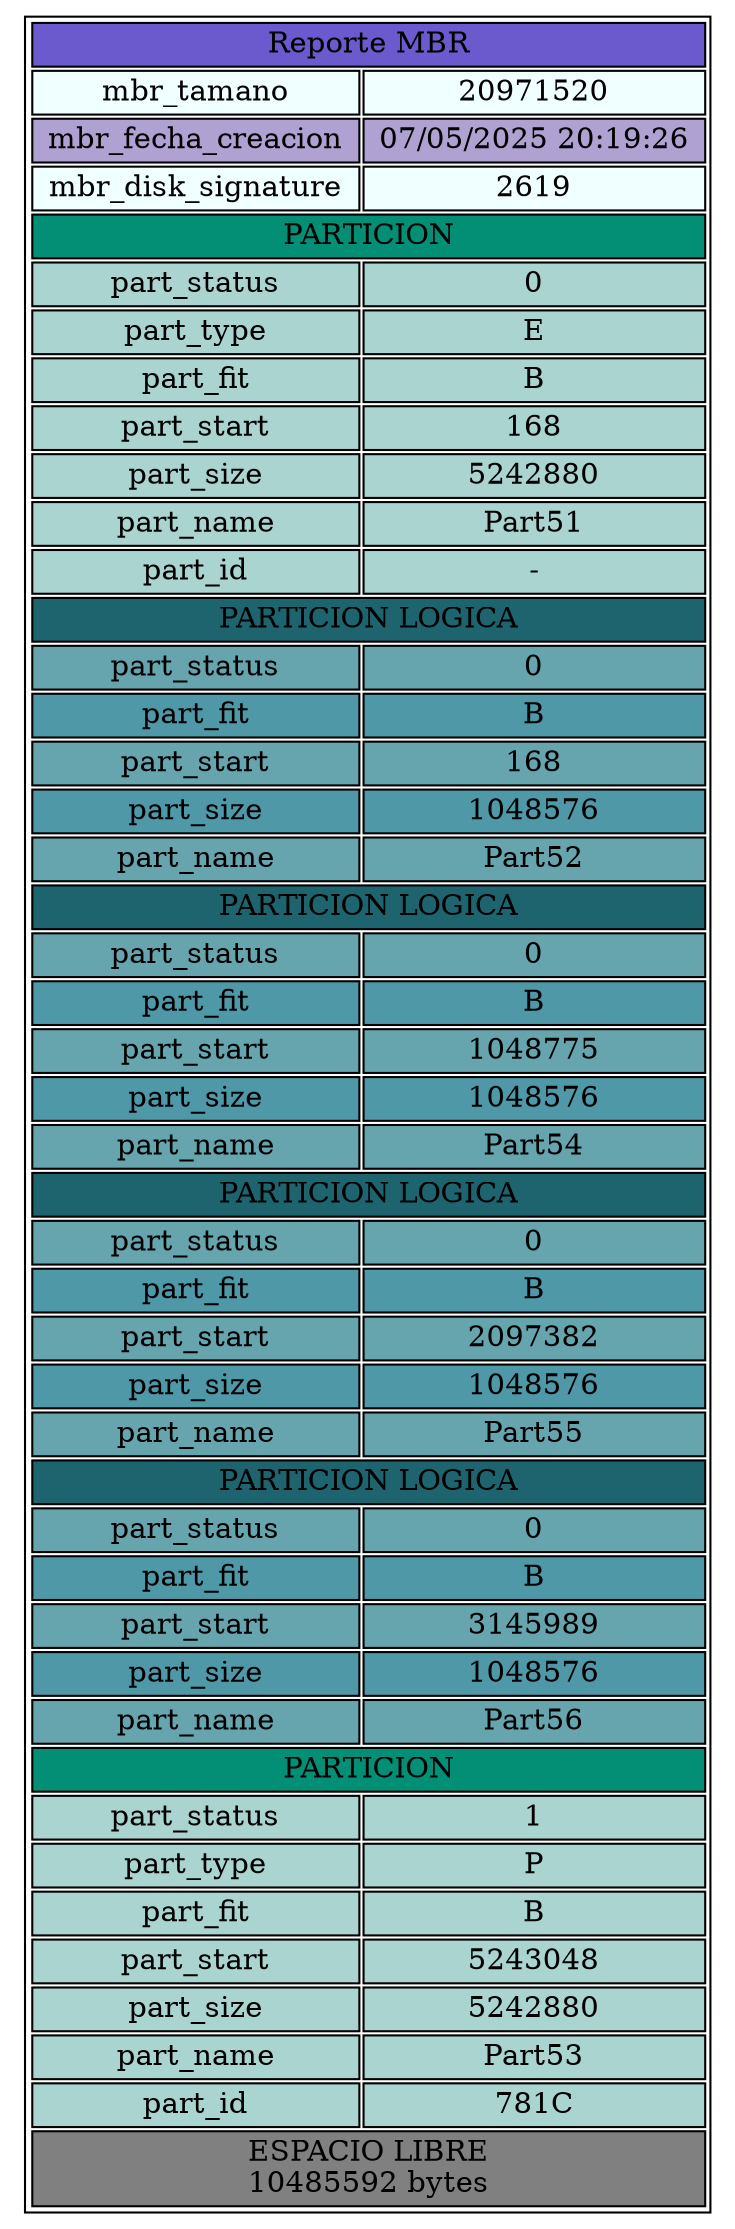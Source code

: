 digraph { 
node [ shape=none ] 
TablaReportNodo [ label = < <table border="1"> 
 <tr>
  <td bgcolor='SlateBlue' COLSPAN="2"> Reporte MBR </td> 
 </tr> 
 <tr>
  <td bgcolor='Azure'> mbr_tamano </td> 
  <td bgcolor='Azure'> 20971520 </td> 
 </tr> 
 <tr>
  <td bgcolor='#AFA1D1'> mbr_fecha_creacion </td> 
  <td bgcolor='#AFA1D1'> 07/05/2025 20:19:26 </td> 
 </tr> 
 <tr>
  <td bgcolor='Azure'> mbr_disk_signature </td> 
  <td bgcolor='Azure'> 2619 </td> 
 </tr>  
 <tr>
 <td bgcolor='#028f76' COLSPAN="2"> PARTICION </td> 
 </tr> 
 <tr>
 <td bgcolor='#aad4cf'> part_status </td> 
 <td bgcolor='#aad4cf'> 0 </td> 
 </tr> 
 <tr>
 <td bgcolor='#aad4cf'> part_type </td> 
 <td bgcolor='#aad4cf'> E </td> 
 </tr> 
 <tr>
 <td bgcolor='#aad4cf'> part_fit </td> 
 <td bgcolor='#aad4cf'> B </td> 
 </tr> 
 <tr>
 <td bgcolor='#aad4cf'> part_start </td> 
 <td bgcolor='#aad4cf'> 168 </td> 
 </tr> 
 <tr>
 <td bgcolor='#aad4cf'> part_size </td> 
 <td bgcolor='#aad4cf'> 5242880 </td> 
 </tr> 
 <tr>
 <td bgcolor='#aad4cf'> part_name </td> 
 <td bgcolor='#aad4cf'> Part51 </td> 
 </tr> 
 <tr>
 <td bgcolor='#aad4cf'> part_id </td> 
 <td bgcolor='#aad4cf'> - </td> 
 </tr> 
 <tr>
 <td bgcolor='#1e646e' COLSPAN="2"> PARTICION LOGICA </td> 
 </tr> 
 <tr>
 <td bgcolor='#66a5ad'> part_status </td> 
 <td bgcolor='#66a5ad'> 0 </td> 
 </tr> 
 <tr>
 <td bgcolor='#4f98a8'> part_fit </td> 
 <td bgcolor='#4f98a8'> B </td> 
 </tr> 
 <tr>
 <td bgcolor='#66a5ad'> part_start </td> 
 <td bgcolor='#66a5ad'> 168 </td> 
 </tr> 
 <tr>
 <td bgcolor='#4f98a8'> part_size </td> 
 <td bgcolor='#4f98a8'> 1048576 </td> 
 </tr> 
 <tr>
 <td bgcolor='#66a5ad'> part_name </td> 
 <td bgcolor='#66a5ad'> Part52 </td> 
 </tr> 
 <tr>
 <td bgcolor='#1e646e' COLSPAN="2"> PARTICION LOGICA </td> 
 </tr> 
 <tr>
 <td bgcolor='#66a5ad'> part_status </td> 
 <td bgcolor='#66a5ad'> 0 </td> 
 </tr> 
 <tr>
 <td bgcolor='#4f98a8'> part_fit </td> 
 <td bgcolor='#4f98a8'> B </td> 
 </tr> 
 <tr>
 <td bgcolor='#66a5ad'> part_start </td> 
 <td bgcolor='#66a5ad'> 1048775 </td> 
 </tr> 
 <tr>
 <td bgcolor='#4f98a8'> part_size </td> 
 <td bgcolor='#4f98a8'> 1048576 </td> 
 </tr> 
 <tr>
 <td bgcolor='#66a5ad'> part_name </td> 
 <td bgcolor='#66a5ad'> Part54 </td> 
 </tr> 
 <tr>
 <td bgcolor='#1e646e' COLSPAN="2"> PARTICION LOGICA </td> 
 </tr> 
 <tr>
 <td bgcolor='#66a5ad'> part_status </td> 
 <td bgcolor='#66a5ad'> 0 </td> 
 </tr> 
 <tr>
 <td bgcolor='#4f98a8'> part_fit </td> 
 <td bgcolor='#4f98a8'> B </td> 
 </tr> 
 <tr>
 <td bgcolor='#66a5ad'> part_start </td> 
 <td bgcolor='#66a5ad'> 2097382 </td> 
 </tr> 
 <tr>
 <td bgcolor='#4f98a8'> part_size </td> 
 <td bgcolor='#4f98a8'> 1048576 </td> 
 </tr> 
 <tr>
 <td bgcolor='#66a5ad'> part_name </td> 
 <td bgcolor='#66a5ad'> Part55 </td> 
 </tr> 
 <tr>
 <td bgcolor='#1e646e' COLSPAN="2"> PARTICION LOGICA </td> 
 </tr> 
 <tr>
 <td bgcolor='#66a5ad'> part_status </td> 
 <td bgcolor='#66a5ad'> 0 </td> 
 </tr> 
 <tr>
 <td bgcolor='#4f98a8'> part_fit </td> 
 <td bgcolor='#4f98a8'> B </td> 
 </tr> 
 <tr>
 <td bgcolor='#66a5ad'> part_start </td> 
 <td bgcolor='#66a5ad'> 3145989 </td> 
 </tr> 
 <tr>
 <td bgcolor='#4f98a8'> part_size </td> 
 <td bgcolor='#4f98a8'> 1048576 </td> 
 </tr> 
 <tr>
 <td bgcolor='#66a5ad'> part_name </td> 
 <td bgcolor='#66a5ad'> Part56 </td> 
 </tr> 
 <tr>
 <td bgcolor='#028f76' COLSPAN="2"> PARTICION </td> 
 </tr> 
 <tr>
 <td bgcolor='#aad4cf'> part_status </td> 
 <td bgcolor='#aad4cf'> 1 </td> 
 </tr> 
 <tr>
 <td bgcolor='#aad4cf'> part_type </td> 
 <td bgcolor='#aad4cf'> P </td> 
 </tr> 
 <tr>
 <td bgcolor='#aad4cf'> part_fit </td> 
 <td bgcolor='#aad4cf'> B </td> 
 </tr> 
 <tr>
 <td bgcolor='#aad4cf'> part_start </td> 
 <td bgcolor='#aad4cf'> 5243048 </td> 
 </tr> 
 <tr>
 <td bgcolor='#aad4cf'> part_size </td> 
 <td bgcolor='#aad4cf'> 5242880 </td> 
 </tr> 
 <tr>
 <td bgcolor='#aad4cf'> part_name </td> 
 <td bgcolor='#aad4cf'> Part53 </td> 
 </tr> 
 <tr>
 <td bgcolor='#aad4cf'> part_id </td> 
 <td bgcolor='#aad4cf'> 781C </td> 
 </tr> 
 <tr>
 <td bgcolor='#808080' COLSPAN="2"> ESPACIO LIBRE <br/> 10485592 bytes </td> 
 </tr> 
</table> > ]
}